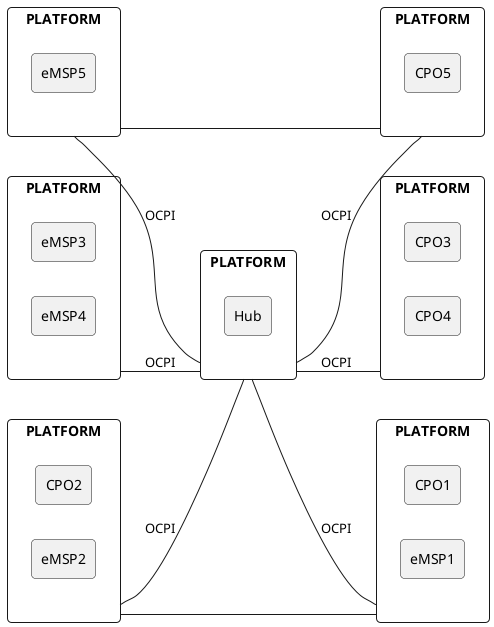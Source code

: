 @startuml

skinparam agent {
	roundCorner 8
}

skinparam rectangle {
	roundCorner 8
}

left to right direction

rectangle PLATFORM as MSP1 {
  agent CPO2
  agent eMSP2
}

rectangle PLATFORM as MSP2 {
  agent eMSP3
  agent eMSP4
}

rectangle PLATFORM as MSP3 {
  agent eMSP5
}

rectangle PLATFORM as CPOP1 {
  agent CPO1
  agent eMSP1
}

rectangle PLATFORM as CPOP2 {
  agent CPO3
  agent CPO4
}

rectangle PLATFORM as CPOP3 {
  agent CPO5
}

rectangle PLATFORM as HUB_PLATFORM {
  agent Hub
}

MSP1--HUB_PLATFORM: OCPI
MSP2--HUB_PLATFORM: OCPI
MSP3--HUB_PLATFORM: OCPI
HUB_PLATFORM--CPOP1: OCPI
HUB_PLATFORM--CPOP2: OCPI
HUB_PLATFORM--CPOP3: OCPI

MSP1--CPOP1
MSP3--CPOP3

@enduml